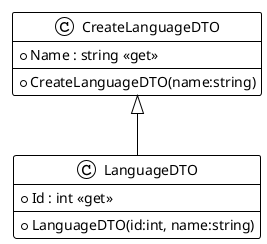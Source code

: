 @startuml
!theme plain
class CreateLanguageDTO {
+ CreateLanguageDTO(name:string)
+ Name : string <<get>>
}

class LanguageDTO {
+ LanguageDTO(id:int, name:string)
+ Id : int <<get>>
}

CreateLanguageDTO <|-- LanguageDTO
@enduml
